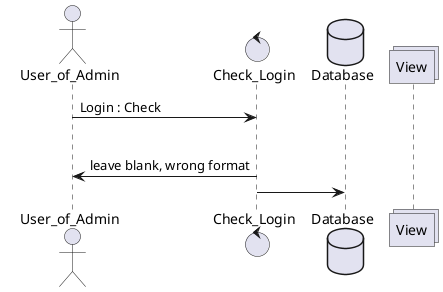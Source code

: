 @startuml

    actor User_of_Admin as Foo1
    control Check_Login as Foo2
    database Database as Foo3
    collections View as Foo4

    Foo1 -> Foo2 : Login : Check
    ' if(Foo1 : wrong account and password){
    '     Foo2 -> Foo1 : erro
    ' }
    alt leave blank, wrong format
        Foo2 -> Foo1 : leave blank, wrong format
    else 
        Foo2 -> Foo3 : 
        

@endbpm